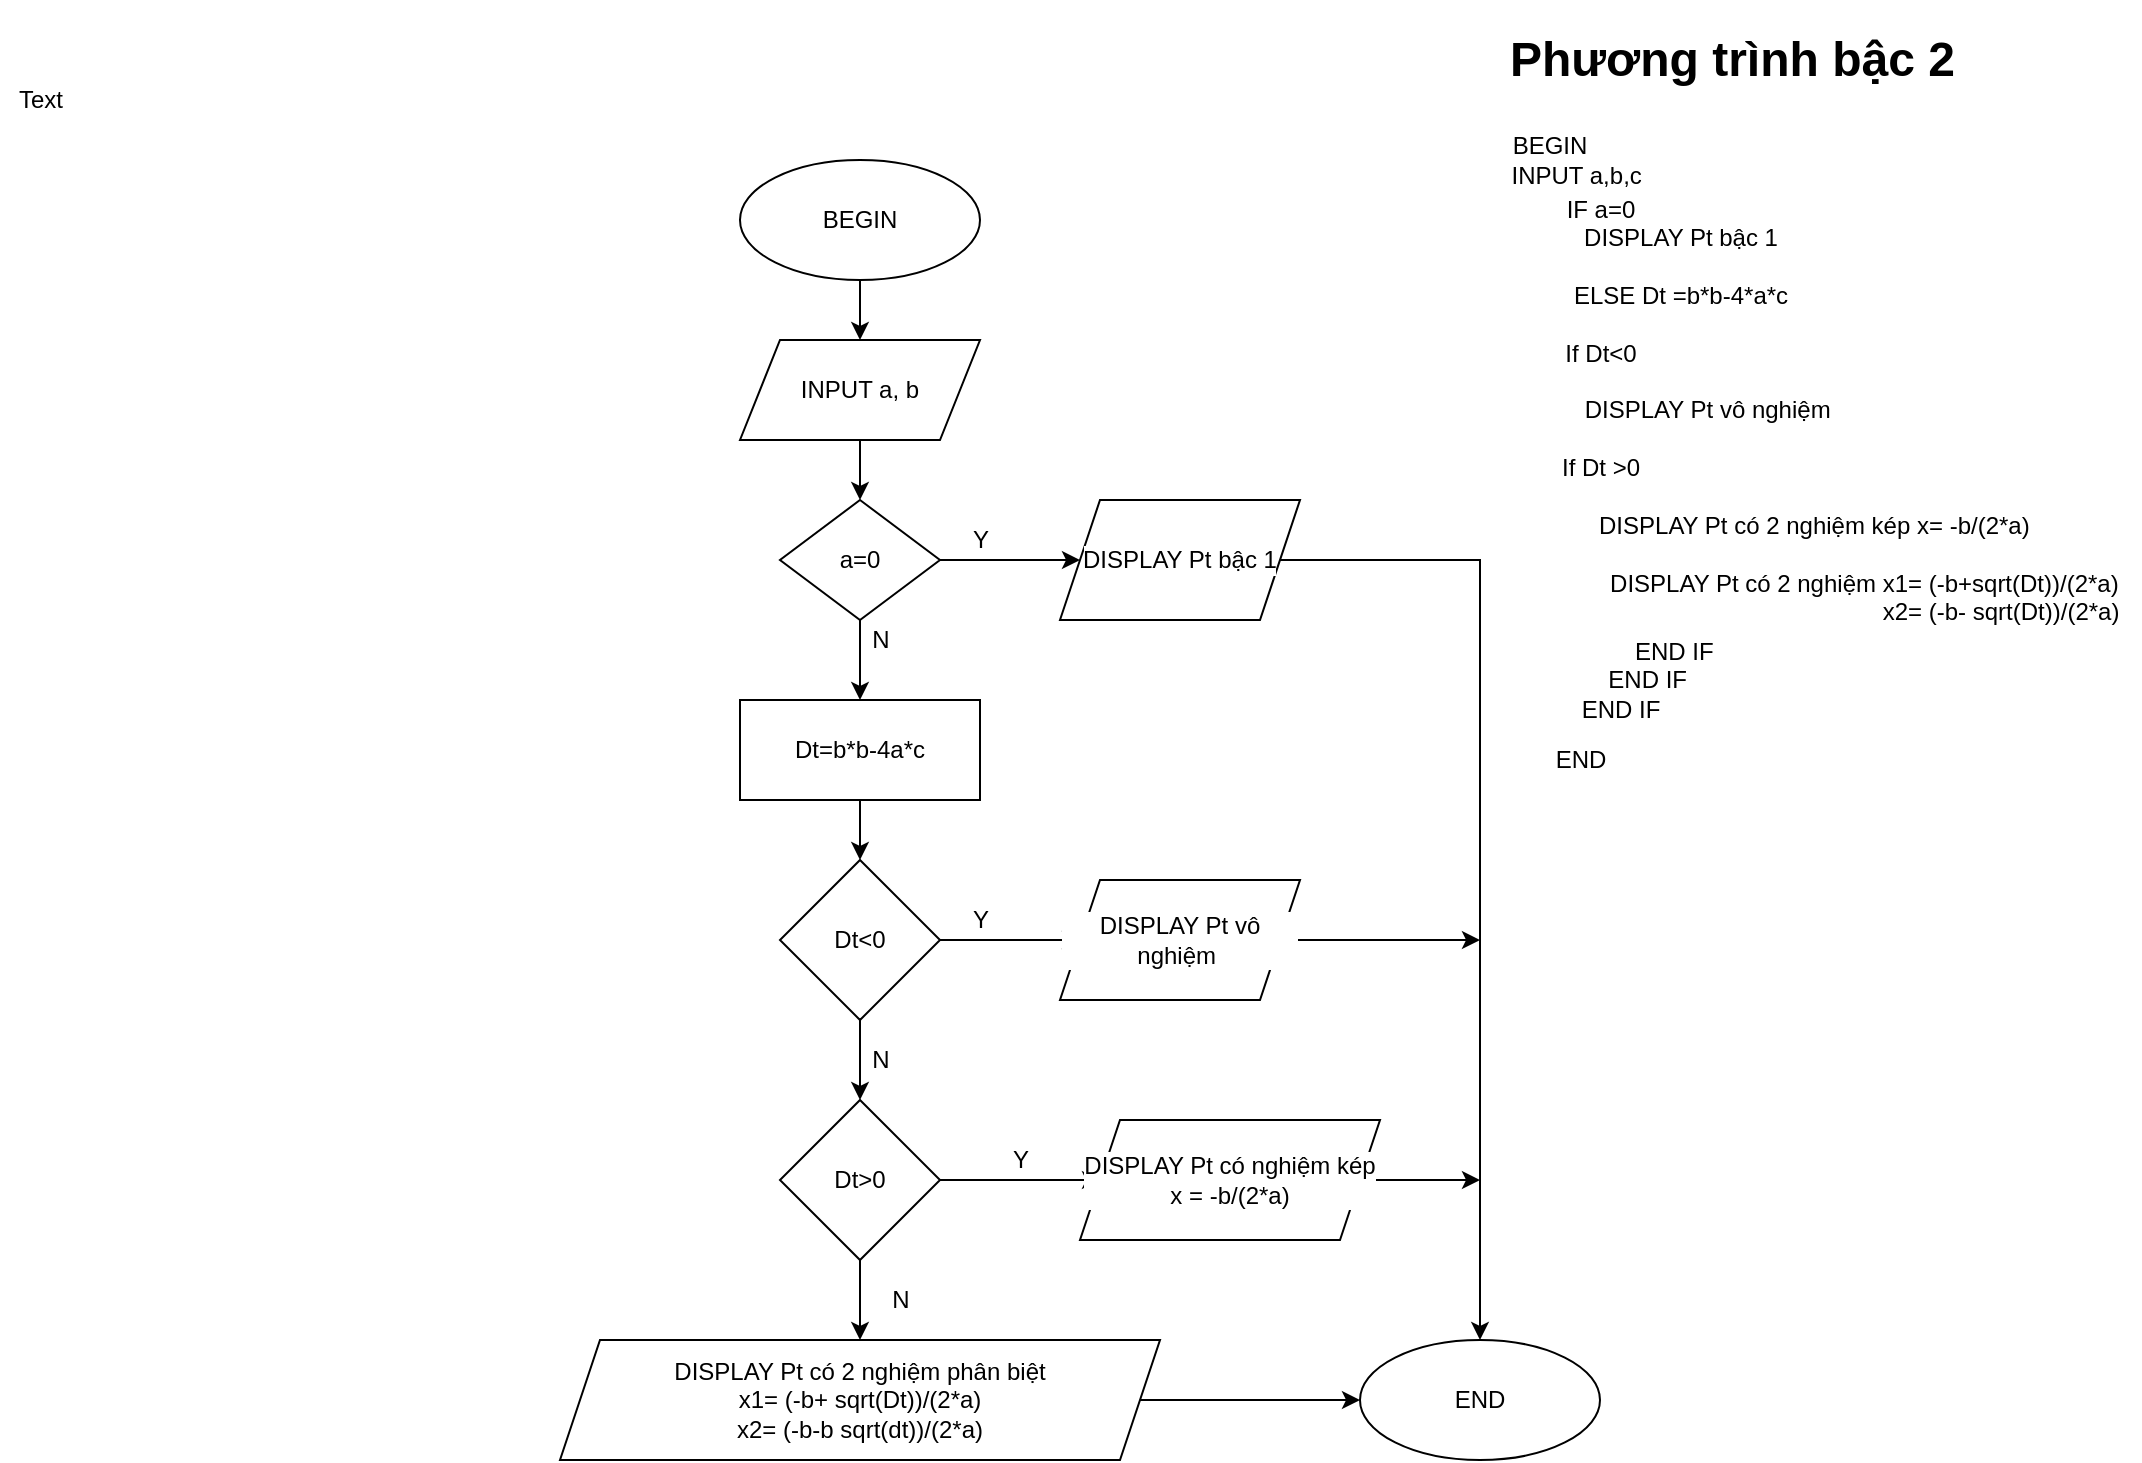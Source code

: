 <mxfile version="15.6.8" type="google" pages="5"><diagram id="C5RBs43oDa-KdzZeNtuy" name="Phương trình bậc 2"><mxGraphModel dx="2249" dy="832" grid="1" gridSize="10" guides="1" tooltips="1" connect="1" arrows="1" fold="1" page="1" pageScale="1" pageWidth="827" pageHeight="1169" math="0" shadow="0"><root><mxCell id="WIyWlLk6GJQsqaUBKTNV-0"/><mxCell id="WIyWlLk6GJQsqaUBKTNV-1" parent="WIyWlLk6GJQsqaUBKTNV-0"/><mxCell id="1CXxuJhNHHToyo0z2tvK-53" value="" style="edgeStyle=orthogonalEdgeStyle;rounded=0;orthogonalLoop=1;jettySize=auto;html=1;labelBackgroundColor=default;fontColor=default;strokeColor=default;" parent="WIyWlLk6GJQsqaUBKTNV-1" source="1CXxuJhNHHToyo0z2tvK-51" target="1CXxuJhNHHToyo0z2tvK-52" edge="1"><mxGeometry relative="1" as="geometry"/></mxCell><mxCell id="1CXxuJhNHHToyo0z2tvK-51" value="BEGIN" style="ellipse;whiteSpace=wrap;html=1;labelBackgroundColor=default;fontColor=default;strokeColor=default;fillColor=default;" parent="WIyWlLk6GJQsqaUBKTNV-1" vertex="1"><mxGeometry x="80" y="90" width="120" height="60" as="geometry"/></mxCell><mxCell id="1CXxuJhNHHToyo0z2tvK-57" value="" style="edgeStyle=orthogonalEdgeStyle;rounded=0;orthogonalLoop=1;jettySize=auto;html=1;labelBackgroundColor=default;fontColor=default;strokeColor=default;" parent="WIyWlLk6GJQsqaUBKTNV-1" source="1CXxuJhNHHToyo0z2tvK-52" target="1CXxuJhNHHToyo0z2tvK-56" edge="1"><mxGeometry relative="1" as="geometry"/></mxCell><mxCell id="1CXxuJhNHHToyo0z2tvK-52" value="INPUT a, b" style="shape=parallelogram;perimeter=parallelogramPerimeter;whiteSpace=wrap;html=1;fixedSize=1;labelBackgroundColor=default;fillColor=default;strokeColor=default;fontColor=default;" parent="WIyWlLk6GJQsqaUBKTNV-1" vertex="1"><mxGeometry x="80" y="180" width="120" height="50" as="geometry"/></mxCell><mxCell id="1CXxuJhNHHToyo0z2tvK-61" value="" style="edgeStyle=orthogonalEdgeStyle;rounded=0;orthogonalLoop=1;jettySize=auto;html=1;labelBackgroundColor=default;fontColor=default;strokeColor=default;" parent="WIyWlLk6GJQsqaUBKTNV-1" source="1CXxuJhNHHToyo0z2tvK-56" target="1CXxuJhNHHToyo0z2tvK-60" edge="1"><mxGeometry relative="1" as="geometry"/></mxCell><mxCell id="1CXxuJhNHHToyo0z2tvK-71" value="" style="edgeStyle=orthogonalEdgeStyle;rounded=0;orthogonalLoop=1;jettySize=auto;html=1;labelBackgroundColor=default;fontColor=default;strokeColor=default;" parent="WIyWlLk6GJQsqaUBKTNV-1" source="1CXxuJhNHHToyo0z2tvK-56" target="1CXxuJhNHHToyo0z2tvK-70" edge="1"><mxGeometry relative="1" as="geometry"/></mxCell><mxCell id="1CXxuJhNHHToyo0z2tvK-56" value="a=0" style="rhombus;whiteSpace=wrap;html=1;labelBackgroundColor=default;fillColor=default;strokeColor=default;fontColor=default;" parent="WIyWlLk6GJQsqaUBKTNV-1" vertex="1"><mxGeometry x="100" y="260" width="80" height="60" as="geometry"/></mxCell><mxCell id="1CXxuJhNHHToyo0z2tvK-63" value="" style="edgeStyle=orthogonalEdgeStyle;rounded=0;orthogonalLoop=1;jettySize=auto;html=1;labelBackgroundColor=default;fontColor=default;strokeColor=default;" parent="WIyWlLk6GJQsqaUBKTNV-1" source="1CXxuJhNHHToyo0z2tvK-60" target="1CXxuJhNHHToyo0z2tvK-62" edge="1"><mxGeometry relative="1" as="geometry"/></mxCell><mxCell id="1CXxuJhNHHToyo0z2tvK-60" value="Dt=b*b-4a*c" style="whiteSpace=wrap;html=1;labelBackgroundColor=default;fillColor=default;strokeColor=default;fontColor=default;" parent="WIyWlLk6GJQsqaUBKTNV-1" vertex="1"><mxGeometry x="80" y="360" width="120" height="50" as="geometry"/></mxCell><mxCell id="1CXxuJhNHHToyo0z2tvK-65" value="" style="edgeStyle=orthogonalEdgeStyle;rounded=0;orthogonalLoop=1;jettySize=auto;html=1;labelBackgroundColor=default;fontColor=default;strokeColor=default;" parent="WIyWlLk6GJQsqaUBKTNV-1" source="1CXxuJhNHHToyo0z2tvK-62" target="1CXxuJhNHHToyo0z2tvK-64" edge="1"><mxGeometry relative="1" as="geometry"/></mxCell><mxCell id="1CXxuJhNHHToyo0z2tvK-75" value="" style="edgeStyle=orthogonalEdgeStyle;rounded=0;orthogonalLoop=1;jettySize=auto;html=1;labelBackgroundColor=default;fontColor=default;strokeColor=default;" parent="WIyWlLk6GJQsqaUBKTNV-1" source="1CXxuJhNHHToyo0z2tvK-62" target="1CXxuJhNHHToyo0z2tvK-74" edge="1"><mxGeometry relative="1" as="geometry"/></mxCell><mxCell id="1CXxuJhNHHToyo0z2tvK-62" value="Dt&amp;lt;0" style="rhombus;whiteSpace=wrap;html=1;labelBackgroundColor=default;fillColor=default;strokeColor=default;fontColor=default;" parent="WIyWlLk6GJQsqaUBKTNV-1" vertex="1"><mxGeometry x="100" y="440" width="80" height="80" as="geometry"/></mxCell><mxCell id="1CXxuJhNHHToyo0z2tvK-77" value="" style="edgeStyle=orthogonalEdgeStyle;rounded=0;orthogonalLoop=1;jettySize=auto;html=1;labelBackgroundColor=default;fontColor=default;strokeColor=default;" parent="WIyWlLk6GJQsqaUBKTNV-1" source="1CXxuJhNHHToyo0z2tvK-64" target="1CXxuJhNHHToyo0z2tvK-76" edge="1"><mxGeometry relative="1" as="geometry"/></mxCell><mxCell id="1CXxuJhNHHToyo0z2tvK-79" value="" style="edgeStyle=orthogonalEdgeStyle;rounded=0;orthogonalLoop=1;jettySize=auto;html=1;labelBackgroundColor=default;fontColor=default;strokeColor=default;" parent="WIyWlLk6GJQsqaUBKTNV-1" source="1CXxuJhNHHToyo0z2tvK-64" target="1CXxuJhNHHToyo0z2tvK-78" edge="1"><mxGeometry relative="1" as="geometry"/></mxCell><mxCell id="1CXxuJhNHHToyo0z2tvK-64" value="Dt&amp;gt;0" style="rhombus;whiteSpace=wrap;html=1;labelBackgroundColor=default;fillColor=default;strokeColor=default;fontColor=default;" parent="WIyWlLk6GJQsqaUBKTNV-1" vertex="1"><mxGeometry x="100" y="560" width="80" height="80" as="geometry"/></mxCell><mxCell id="1CXxuJhNHHToyo0z2tvK-88" style="edgeStyle=orthogonalEdgeStyle;rounded=0;orthogonalLoop=1;jettySize=auto;html=1;entryX=0.5;entryY=0;entryDx=0;entryDy=0;labelBackgroundColor=default;fontColor=default;strokeColor=default;" parent="WIyWlLk6GJQsqaUBKTNV-1" source="1CXxuJhNHHToyo0z2tvK-70" target="1CXxuJhNHHToyo0z2tvK-86" edge="1"><mxGeometry relative="1" as="geometry"/></mxCell><mxCell id="1CXxuJhNHHToyo0z2tvK-70" value="DISPLAY Pt bậc 1" style="shape=parallelogram;perimeter=parallelogramPerimeter;whiteSpace=wrap;html=1;fixedSize=1;labelBackgroundColor=default;fillColor=default;strokeColor=default;fontColor=default;" parent="WIyWlLk6GJQsqaUBKTNV-1" vertex="1"><mxGeometry x="240" y="260" width="120" height="60" as="geometry"/></mxCell><mxCell id="1CXxuJhNHHToyo0z2tvK-89" style="edgeStyle=orthogonalEdgeStyle;rounded=0;orthogonalLoop=1;jettySize=auto;html=1;labelBackgroundColor=default;fontColor=default;strokeColor=default;" parent="WIyWlLk6GJQsqaUBKTNV-1" source="1CXxuJhNHHToyo0z2tvK-74" edge="1"><mxGeometry relative="1" as="geometry"><mxPoint x="450" y="480" as="targetPoint"/></mxGeometry></mxCell><mxCell id="1CXxuJhNHHToyo0z2tvK-74" value="DISPLAY Pt vô nghiệm&amp;nbsp;" style="shape=parallelogram;perimeter=parallelogramPerimeter;whiteSpace=wrap;html=1;fixedSize=1;labelBackgroundColor=default;fillColor=default;strokeColor=default;fontColor=default;" parent="WIyWlLk6GJQsqaUBKTNV-1" vertex="1"><mxGeometry x="240" y="450" width="120" height="60" as="geometry"/></mxCell><mxCell id="1CXxuJhNHHToyo0z2tvK-90" style="edgeStyle=orthogonalEdgeStyle;rounded=0;orthogonalLoop=1;jettySize=auto;html=1;labelBackgroundColor=default;fontColor=default;strokeColor=default;" parent="WIyWlLk6GJQsqaUBKTNV-1" source="1CXxuJhNHHToyo0z2tvK-76" edge="1"><mxGeometry relative="1" as="geometry"><mxPoint x="450" y="600" as="targetPoint"/></mxGeometry></mxCell><mxCell id="1CXxuJhNHHToyo0z2tvK-76" value="DISPLAY Pt có nghiệm kép&lt;br&gt;x = -b/(2*a)" style="shape=parallelogram;perimeter=parallelogramPerimeter;whiteSpace=wrap;html=1;fixedSize=1;labelBackgroundColor=default;fillColor=default;strokeColor=default;fontColor=default;" parent="WIyWlLk6GJQsqaUBKTNV-1" vertex="1"><mxGeometry x="250" y="570" width="150" height="60" as="geometry"/></mxCell><mxCell id="1CXxuJhNHHToyo0z2tvK-87" value="" style="edgeStyle=orthogonalEdgeStyle;rounded=0;orthogonalLoop=1;jettySize=auto;html=1;labelBackgroundColor=default;fontColor=default;strokeColor=default;" parent="WIyWlLk6GJQsqaUBKTNV-1" source="1CXxuJhNHHToyo0z2tvK-78" target="1CXxuJhNHHToyo0z2tvK-86" edge="1"><mxGeometry relative="1" as="geometry"/></mxCell><mxCell id="1CXxuJhNHHToyo0z2tvK-78" value="DISPLAY Pt có 2 nghiệm phân biệt&lt;br&gt;x1= (-b+ sqrt(Dt))/(2*a)&lt;br&gt;x2= (-b-b sqrt(dt))/(2*a)" style="shape=parallelogram;perimeter=parallelogramPerimeter;whiteSpace=wrap;html=1;fixedSize=1;labelBackgroundColor=default;fillColor=default;strokeColor=default;fontColor=default;" parent="WIyWlLk6GJQsqaUBKTNV-1" vertex="1"><mxGeometry x="-10" y="680" width="300" height="60" as="geometry"/></mxCell><mxCell id="1CXxuJhNHHToyo0z2tvK-80" value="Y" style="text;html=1;align=center;verticalAlign=middle;resizable=0;points=[];autosize=1;strokeColor=none;fillColor=none;fontColor=default;" parent="WIyWlLk6GJQsqaUBKTNV-1" vertex="1"><mxGeometry x="190" y="270" width="20" height="20" as="geometry"/></mxCell><mxCell id="1CXxuJhNHHToyo0z2tvK-81" value="N" style="text;html=1;align=center;verticalAlign=middle;resizable=0;points=[];autosize=1;strokeColor=none;fillColor=none;fontColor=default;" parent="WIyWlLk6GJQsqaUBKTNV-1" vertex="1"><mxGeometry x="140" y="320" width="20" height="20" as="geometry"/></mxCell><mxCell id="1CXxuJhNHHToyo0z2tvK-82" value="Y" style="text;html=1;align=center;verticalAlign=middle;resizable=0;points=[];autosize=1;strokeColor=none;fillColor=none;fontColor=default;" parent="WIyWlLk6GJQsqaUBKTNV-1" vertex="1"><mxGeometry x="190" y="460" width="20" height="20" as="geometry"/></mxCell><mxCell id="1CXxuJhNHHToyo0z2tvK-83" value="Y" style="text;html=1;align=center;verticalAlign=middle;resizable=0;points=[];autosize=1;strokeColor=none;fillColor=none;fontColor=default;" parent="WIyWlLk6GJQsqaUBKTNV-1" vertex="1"><mxGeometry x="210" y="580" width="20" height="20" as="geometry"/></mxCell><mxCell id="1CXxuJhNHHToyo0z2tvK-84" value="N" style="text;html=1;align=center;verticalAlign=middle;resizable=0;points=[];autosize=1;strokeColor=none;fillColor=none;fontColor=default;" parent="WIyWlLk6GJQsqaUBKTNV-1" vertex="1"><mxGeometry x="140" y="530" width="20" height="20" as="geometry"/></mxCell><mxCell id="1CXxuJhNHHToyo0z2tvK-85" value="N" style="text;html=1;align=center;verticalAlign=middle;resizable=0;points=[];autosize=1;strokeColor=none;fillColor=none;fontColor=default;" parent="WIyWlLk6GJQsqaUBKTNV-1" vertex="1"><mxGeometry x="150" y="650" width="20" height="20" as="geometry"/></mxCell><mxCell id="1CXxuJhNHHToyo0z2tvK-86" value="END" style="ellipse;whiteSpace=wrap;html=1;labelBackgroundColor=default;fillColor=default;strokeColor=default;fontColor=default;" parent="WIyWlLk6GJQsqaUBKTNV-1" vertex="1"><mxGeometry x="390" y="680" width="120" height="60" as="geometry"/></mxCell><mxCell id="1CXxuJhNHHToyo0z2tvK-91" value="&lt;h1&gt;Phương trình bậc 2&lt;/h1&gt;" style="text;html=1;strokeColor=none;fillColor=none;spacing=5;spacingTop=-20;whiteSpace=wrap;overflow=hidden;rounded=0;labelBackgroundColor=default;fontColor=default;" parent="WIyWlLk6GJQsqaUBKTNV-1" vertex="1"><mxGeometry x="460" y="20" width="300" height="40" as="geometry"/></mxCell><mxCell id="1CXxuJhNHHToyo0z2tvK-92" value="BEGIN&lt;br&gt;&lt;span style=&quot;white-space: pre&quot;&gt;&#9;&lt;/span&gt;INPUT a,b,c" style="text;html=1;strokeColor=none;fillColor=none;align=center;verticalAlign=middle;whiteSpace=wrap;rounded=0;labelBackgroundColor=default;fontColor=default;" parent="WIyWlLk6GJQsqaUBKTNV-1" vertex="1"><mxGeometry x="430" y="75" width="110" height="30" as="geometry"/></mxCell><mxCell id="1CXxuJhNHHToyo0z2tvK-93" value="IF a=0&lt;br&gt;&lt;span style=&quot;white-space: pre&quot;&gt;&#9;&lt;span style=&quot;white-space: pre&quot;&gt;&#9;&lt;/span&gt;&lt;span style=&quot;white-space: pre&quot;&gt;&#9;&lt;/span&gt;&lt;/span&gt;DISPLAY Pt bậc 1&lt;br&gt;&lt;br&gt;&lt;span style=&quot;white-space: pre&quot;&gt;&#9;&lt;/span&gt;&lt;span style=&quot;white-space: pre&quot;&gt;&#9;&lt;/span&gt;&lt;span style=&quot;white-space: pre&quot;&gt;&#9;&lt;/span&gt;ELSE Dt =b*b-4*a*c&lt;br&gt;&lt;br&gt;If Dt&amp;lt;0&lt;br&gt;&lt;br&gt;&lt;span style=&quot;white-space: pre&quot;&gt;&#9;&lt;/span&gt;&lt;span style=&quot;white-space: pre&quot;&gt;&#9;&lt;/span&gt;&lt;span style=&quot;white-space: pre&quot;&gt;&#9;&lt;/span&gt;&lt;span style=&quot;white-space: pre&quot;&gt;&#9;&lt;/span&gt;DISPLAY Pt vô nghiệm&lt;br&gt;&lt;br&gt;If Dt &amp;gt;0&lt;br&gt;&lt;br&gt;&lt;span style=&quot;white-space: pre&quot;&gt;&#9;&lt;/span&gt;&lt;span style=&quot;white-space: pre&quot;&gt;&#9;&lt;/span&gt;&lt;span style=&quot;white-space: pre&quot;&gt;&#9;&lt;/span&gt;&lt;span style=&quot;white-space: pre&quot;&gt;&#9;&lt;/span&gt;&lt;span style=&quot;white-space: pre&quot;&gt;&#9;&lt;/span&gt;&lt;span style=&quot;white-space: pre&quot;&gt;&#9;&lt;/span&gt;&lt;span style=&quot;white-space: pre&quot;&gt;&#9;&lt;span style=&quot;white-space: pre&quot;&gt;&#9;&lt;/span&gt;&lt;/span&gt;DISPLAY Pt có 2 nghiệm kép x= -b/(2*a)&lt;br&gt;&lt;br&gt;&lt;span style=&quot;white-space: pre&quot;&gt;&#9;&lt;/span&gt;&lt;span style=&quot;white-space: pre&quot;&gt;&#9;&lt;/span&gt;&lt;span style=&quot;white-space: pre&quot;&gt;&#9;&lt;/span&gt;&lt;span style=&quot;white-space: pre&quot;&gt;&#9;&lt;/span&gt;&lt;span style=&quot;white-space: pre&quot;&gt;&#9;&lt;/span&gt;&lt;span style=&quot;white-space: pre&quot;&gt;&#9;&lt;/span&gt;&lt;span style=&quot;white-space: pre&quot;&gt;&#9;&lt;/span&gt;&lt;span style=&quot;white-space: pre&quot;&gt;&#9;&lt;/span&gt;&lt;span style=&quot;white-space: pre&quot;&gt;&#9;&lt;/span&gt;&lt;span style=&quot;white-space: pre&quot;&gt;&#9;&lt;/span&gt;DISPLAY Pt có 2 nghiệm x1= (-b+sqrt(Dt))/(2*a)&amp;nbsp;&lt;br&gt;&lt;span style=&quot;white-space: pre&quot;&gt;&#9;&lt;/span&gt;&lt;span style=&quot;white-space: pre&quot;&gt;&#9;&lt;/span&gt;&lt;span style=&quot;white-space: pre&quot;&gt;&#9;&lt;/span&gt;&lt;span style=&quot;white-space: pre&quot;&gt;&#9;&lt;/span&gt;&lt;span style=&quot;white-space: pre&quot;&gt;&#9;&lt;/span&gt;&lt;span style=&quot;white-space: pre&quot;&gt;&#9;&lt;/span&gt;&lt;span style=&quot;white-space: pre&quot;&gt;&#9;&lt;/span&gt;&lt;span style=&quot;white-space: pre&quot;&gt;&#9;&lt;/span&gt;&lt;span style=&quot;white-space: pre&quot;&gt;&#9;&lt;/span&gt;&lt;span style=&quot;white-space: pre&quot;&gt;&#9;&lt;/span&gt;&lt;span style=&quot;white-space: pre&quot;&gt;&#9;&lt;/span&gt;&lt;span style=&quot;white-space: pre&quot;&gt;&#9;&lt;/span&gt;&lt;span style=&quot;white-space: pre&quot;&gt;&#9;&lt;span style=&quot;white-space: pre&quot;&gt;&#9;&lt;/span&gt;&lt;span style=&quot;white-space: pre&quot;&gt;&#9;&lt;/span&gt;&lt;/span&gt;x2= (-b- sqrt(Dt))/(2*a)" style="text;html=1;align=center;verticalAlign=middle;resizable=0;points=[];autosize=1;strokeColor=none;fillColor=none;fontColor=default;" parent="WIyWlLk6GJQsqaUBKTNV-1" vertex="1"><mxGeometry x="240" y="105" width="540" height="220" as="geometry"/></mxCell><mxCell id="1CXxuJhNHHToyo0z2tvK-94" value="&lt;span style=&quot;white-space: pre&quot;&gt;&#9;&lt;span style=&quot;white-space: pre&quot;&gt;&#9;&lt;/span&gt;&lt;/span&gt;END IF&lt;br&gt;&lt;span style=&quot;white-space: pre&quot;&gt;&#9;&lt;/span&gt;END IF&lt;br&gt;END IF" style="text;html=1;align=center;verticalAlign=middle;resizable=0;points=[];autosize=1;strokeColor=none;fillColor=none;fontColor=default;" parent="WIyWlLk6GJQsqaUBKTNV-1" vertex="1"><mxGeometry x="465" y="325" width="110" height="50" as="geometry"/></mxCell><mxCell id="1CXxuJhNHHToyo0z2tvK-95" value="END" style="text;html=1;align=center;verticalAlign=middle;resizable=0;points=[];autosize=1;strokeColor=none;fillColor=none;fontColor=default;" parent="WIyWlLk6GJQsqaUBKTNV-1" vertex="1"><mxGeometry x="480" y="380" width="40" height="20" as="geometry"/></mxCell><mxCell id="OQ0ZPkMBEx8Ir5rf_k0X-0" value="Text" style="text;html=1;align=center;verticalAlign=middle;resizable=0;points=[];autosize=1;strokeColor=none;fillColor=none;" vertex="1" parent="WIyWlLk6GJQsqaUBKTNV-1"><mxGeometry x="-290" y="50" width="40" height="20" as="geometry"/></mxCell></root></mxGraphModel></diagram><diagram id="tHgce0mqnLmsn78T4Mx9" name="3 cạnh của 1 tam giác"><mxGraphModel dx="1421" dy="832" grid="1" gridSize="10" guides="1" tooltips="1" connect="1" arrows="1" fold="1" page="1" pageScale="1" pageWidth="850" pageHeight="1100" math="0" shadow="0"><root><mxCell id="7fjU_Kx-dh2ntmk2pBRf-0"/><mxCell id="7fjU_Kx-dh2ntmk2pBRf-1" parent="7fjU_Kx-dh2ntmk2pBRf-0"/><mxCell id="xuwSsOPG8cjYENU4Ot6h-2" value="" style="edgeStyle=orthogonalEdgeStyle;rounded=0;orthogonalLoop=1;jettySize=auto;html=1;fontColor=default;" parent="7fjU_Kx-dh2ntmk2pBRf-1" source="xuwSsOPG8cjYENU4Ot6h-0" target="xuwSsOPG8cjYENU4Ot6h-1" edge="1"><mxGeometry relative="1" as="geometry"/></mxCell><mxCell id="xuwSsOPG8cjYENU4Ot6h-0" value="BEGIN" style="ellipse;whiteSpace=wrap;html=1;fillColor=default;strokeColor=default;fontColor=default;" parent="7fjU_Kx-dh2ntmk2pBRf-1" vertex="1"><mxGeometry x="170" y="20" width="120" height="60" as="geometry"/></mxCell><mxCell id="xuwSsOPG8cjYENU4Ot6h-4" value="" style="edgeStyle=orthogonalEdgeStyle;rounded=0;orthogonalLoop=1;jettySize=auto;html=1;fontColor=default;" parent="7fjU_Kx-dh2ntmk2pBRf-1" source="xuwSsOPG8cjYENU4Ot6h-1" target="xuwSsOPG8cjYENU4Ot6h-3" edge="1"><mxGeometry relative="1" as="geometry"/></mxCell><mxCell id="xuwSsOPG8cjYENU4Ot6h-1" value="INPUT A, B, C" style="shape=parallelogram;perimeter=parallelogramPerimeter;whiteSpace=wrap;html=1;fixedSize=1;fillColor=default;strokeColor=default;fontColor=default;" parent="7fjU_Kx-dh2ntmk2pBRf-1" vertex="1"><mxGeometry x="170" y="120" width="120" height="60" as="geometry"/></mxCell><mxCell id="q6iK11x8TRz5Hbw7rs58-2" value="" style="edgeStyle=orthogonalEdgeStyle;rounded=0;orthogonalLoop=1;jettySize=auto;html=1;fontColor=default;strokeColor=default;labelBackgroundColor=default;" edge="1" parent="7fjU_Kx-dh2ntmk2pBRf-1" source="xuwSsOPG8cjYENU4Ot6h-3"><mxGeometry relative="1" as="geometry"><mxPoint x="420" y="320" as="targetPoint"/></mxGeometry></mxCell><mxCell id="q6iK11x8TRz5Hbw7rs58-4" value="" style="edgeStyle=orthogonalEdgeStyle;rounded=0;orthogonalLoop=1;jettySize=auto;html=1;fontColor=default;" edge="1" parent="7fjU_Kx-dh2ntmk2pBRf-1" source="xuwSsOPG8cjYENU4Ot6h-3" target="q6iK11x8TRz5Hbw7rs58-3"><mxGeometry relative="1" as="geometry"/></mxCell><mxCell id="xuwSsOPG8cjYENU4Ot6h-3" value="A&amp;gt;B+C &amp;amp;&amp;amp;B&amp;gt;A+C &amp;amp;&amp;amp;C&amp;gt;A+B&lt;br&gt;&amp;amp;&amp;amp;A&amp;gt;0 &amp;amp;&amp;amp;B&amp;gt;0 &amp;amp;&amp;amp;C&amp;gt;0" style="rhombus;whiteSpace=wrap;html=1;fillColor=default;strokeColor=default;fontColor=default;" parent="7fjU_Kx-dh2ntmk2pBRf-1" vertex="1"><mxGeometry x="120" y="220" width="220" height="80" as="geometry"/></mxCell><mxCell id="q6iK11x8TRz5Hbw7rs58-10" value="" style="edgeStyle=orthogonalEdgeStyle;rounded=0;orthogonalLoop=1;jettySize=auto;html=1;fontColor=default;" edge="1" parent="7fjU_Kx-dh2ntmk2pBRf-1" source="q6iK11x8TRz5Hbw7rs58-3" target="q6iK11x8TRz5Hbw7rs58-9"><mxGeometry relative="1" as="geometry"/></mxCell><mxCell id="q6iK11x8TRz5Hbw7rs58-3" value="DISPLAY A,B,C là 3 cạnh của 1 tam giác" style="shape=parallelogram;perimeter=parallelogramPerimeter;whiteSpace=wrap;html=1;fixedSize=1;fillColor=default;strokeColor=default;fontColor=default;" vertex="1" parent="7fjU_Kx-dh2ntmk2pBRf-1"><mxGeometry x="140" y="330" width="180" height="60" as="geometry"/></mxCell><mxCell id="q6iK11x8TRz5Hbw7rs58-7" value="DISPLAY A,B,C ko là 3 cạnh của 1 tam giác" style="shape=parallelogram;perimeter=parallelogramPerimeter;whiteSpace=wrap;html=1;fixedSize=1;fillColor=default;strokeColor=default;fontColor=default;" vertex="1" parent="7fjU_Kx-dh2ntmk2pBRf-1"><mxGeometry x="335" y="320" width="180" height="60" as="geometry"/></mxCell><mxCell id="q6iK11x8TRz5Hbw7rs58-9" value="END" style="ellipse;whiteSpace=wrap;html=1;fillColor=default;strokeColor=default;fontColor=default;" vertex="1" parent="7fjU_Kx-dh2ntmk2pBRf-1"><mxGeometry x="170" y="420" width="120" height="60" as="geometry"/></mxCell><mxCell id="q6iK11x8TRz5Hbw7rs58-12" value="" style="endArrow=classic;html=1;rounded=0;fontColor=default;entryX=0.992;entryY=0.35;entryDx=0;entryDy=0;entryPerimeter=0;strokeColor=default;labelBackgroundColor=default;exitX=0.456;exitY=1;exitDx=0;exitDy=0;exitPerimeter=0;" edge="1" parent="7fjU_Kx-dh2ntmk2pBRf-1" source="q6iK11x8TRz5Hbw7rs58-7" target="q6iK11x8TRz5Hbw7rs58-9"><mxGeometry width="50" height="50" relative="1" as="geometry"><mxPoint x="350" y="570" as="sourcePoint"/><mxPoint x="400" y="520" as="targetPoint"/><Array as="points"><mxPoint x="420" y="441"/></Array></mxGeometry></mxCell><mxCell id="q6iK11x8TRz5Hbw7rs58-13" value="N" style="text;html=1;strokeColor=none;fillColor=none;align=center;verticalAlign=middle;whiteSpace=wrap;rounded=0;fontColor=default;" vertex="1" parent="7fjU_Kx-dh2ntmk2pBRf-1"><mxGeometry x="360" y="230" width="60" height="30" as="geometry"/></mxCell><mxCell id="q6iK11x8TRz5Hbw7rs58-14" value="Y" style="text;html=1;strokeColor=none;fillColor=none;align=center;verticalAlign=middle;whiteSpace=wrap;rounded=0;fontColor=default;" vertex="1" parent="7fjU_Kx-dh2ntmk2pBRf-1"><mxGeometry x="170" y="310" width="60" height="30" as="geometry"/></mxCell><mxCell id="jGOL3t0Fy1NTnwES31zD-0" value="&lt;h1&gt;3 cạnh của 1 tam giác&lt;/h1&gt;&lt;div&gt;BEGIN&lt;/div&gt;&lt;div&gt;&lt;span style=&quot;white-space: pre&quot;&gt;&#9;&lt;/span&gt;INPUT A,B,C&lt;br&gt;&lt;/div&gt;&lt;div&gt;&lt;span style=&quot;white-space: pre&quot;&gt;&#9;&lt;/span&gt;IF A&amp;gt;B+C &amp;amp; B&amp;gt;A+C &amp;amp; C&amp;gt;A +B&lt;br&gt;&lt;/div&gt;&lt;div&gt;&lt;span style=&quot;white-space: pre&quot;&gt;&#9;&lt;/span&gt;&lt;span style=&quot;white-space: pre&quot;&gt;&#9;&lt;/span&gt;DISPLAY A,B,C là cạnh của tam giác&amp;nbsp;&lt;br&gt;&lt;/div&gt;&lt;div&gt;&lt;span style=&quot;white-space: pre&quot;&gt;&#9;E&lt;/span&gt;LSE&amp;nbsp;&lt;br&gt;&lt;/div&gt;&lt;div&gt;&lt;span style=&quot;white-space: pre&quot;&gt;&#9;&lt;span style=&quot;white-space: pre&quot;&gt;&#9;&lt;/span&gt;DIS&lt;/span&gt;PLAY A,B,C ko là cạnh của tam giác&lt;span style=&quot;white-space: pre&quot;&gt;&#9;&lt;/span&gt;&lt;br&gt;&lt;/div&gt;&lt;div&gt;&lt;span style=&quot;white-space: pre&quot;&gt;&#9;&lt;/span&gt;END IF&lt;br&gt;&lt;/div&gt;&lt;div&gt;END&lt;/div&gt;&lt;div&gt;&lt;span style=&quot;white-space: pre&quot;&gt;&#9;&lt;/span&gt;&lt;br&gt;&lt;/div&gt;" style="text;html=1;strokeColor=none;fillColor=none;spacing=5;spacingTop=-20;whiteSpace=wrap;overflow=hidden;rounded=0;fontColor=default;" vertex="1" parent="7fjU_Kx-dh2ntmk2pBRf-1"><mxGeometry x="480" y="10" width="290" height="210" as="geometry"/></mxCell></root></mxGraphModel></diagram><diagram id="1QDj6KctPl1vaLOhDYyz" name="Page-3"><mxGraphModel dx="1421" dy="832" grid="1" gridSize="10" guides="1" tooltips="1" connect="1" arrows="1" fold="1" page="1" pageScale="1" pageWidth="850" pageHeight="1100" math="0" shadow="0"><root><mxCell id="gLj_akGqHOw8ygIiYp_g-0"/><mxCell id="gLj_akGqHOw8ygIiYp_g-1" parent="gLj_akGqHOw8ygIiYp_g-0"/><mxCell id="XTLng-SoLqe-EQeUJ4ls-2" value="" style="edgeStyle=orthogonalEdgeStyle;rounded=0;orthogonalLoop=1;jettySize=auto;html=1;labelBackgroundColor=default;fontColor=default;strokeColor=default;" edge="1" parent="gLj_akGqHOw8ygIiYp_g-1" source="XTLng-SoLqe-EQeUJ4ls-0" target="XTLng-SoLqe-EQeUJ4ls-1"><mxGeometry relative="1" as="geometry"/></mxCell><mxCell id="XTLng-SoLqe-EQeUJ4ls-0" value="BEGIN" style="ellipse;whiteSpace=wrap;html=1;labelBackgroundColor=default;fontColor=default;strokeColor=default;fillColor=default;" vertex="1" parent="gLj_akGqHOw8ygIiYp_g-1"><mxGeometry x="120" y="70" width="120" height="50" as="geometry"/></mxCell><mxCell id="XTLng-SoLqe-EQeUJ4ls-4" value="" style="edgeStyle=orthogonalEdgeStyle;rounded=0;orthogonalLoop=1;jettySize=auto;html=1;labelBackgroundColor=default;fontColor=default;strokeColor=default;" edge="1" parent="gLj_akGqHOw8ygIiYp_g-1" source="XTLng-SoLqe-EQeUJ4ls-1" target="XTLng-SoLqe-EQeUJ4ls-3"><mxGeometry relative="1" as="geometry"/></mxCell><mxCell id="XTLng-SoLqe-EQeUJ4ls-1" value="INPUT a" style="shape=parallelogram;perimeter=parallelogramPerimeter;whiteSpace=wrap;html=1;fixedSize=1;labelBackgroundColor=default;fillColor=default;strokeColor=default;fontColor=default;" vertex="1" parent="gLj_akGqHOw8ygIiYp_g-1"><mxGeometry x="120" y="170" width="120" height="40" as="geometry"/></mxCell><mxCell id="XTLng-SoLqe-EQeUJ4ls-6" value="" style="edgeStyle=orthogonalEdgeStyle;rounded=0;orthogonalLoop=1;jettySize=auto;html=1;labelBackgroundColor=default;fontColor=default;strokeColor=default;" edge="1" parent="gLj_akGqHOw8ygIiYp_g-1" source="XTLng-SoLqe-EQeUJ4ls-3" target="XTLng-SoLqe-EQeUJ4ls-5"><mxGeometry relative="1" as="geometry"/></mxCell><mxCell id="XTLng-SoLqe-EQeUJ4ls-3" value="i=1, count=0" style="shape=parallelogram;perimeter=parallelogramPerimeter;whiteSpace=wrap;html=1;fixedSize=1;labelBackgroundColor=default;fillColor=default;strokeColor=default;fontColor=default;" vertex="1" parent="gLj_akGqHOw8ygIiYp_g-1"><mxGeometry x="120" y="250" width="120" height="40" as="geometry"/></mxCell><mxCell id="XTLng-SoLqe-EQeUJ4ls-8" value="" style="edgeStyle=orthogonalEdgeStyle;rounded=0;orthogonalLoop=1;jettySize=auto;html=1;labelBackgroundColor=default;fontColor=default;strokeColor=default;" edge="1" parent="gLj_akGqHOw8ygIiYp_g-1" source="XTLng-SoLqe-EQeUJ4ls-5" target="XTLng-SoLqe-EQeUJ4ls-7"><mxGeometry relative="1" as="geometry"/></mxCell><mxCell id="XTLng-SoLqe-EQeUJ4ls-14" value="" style="edgeStyle=orthogonalEdgeStyle;rounded=0;orthogonalLoop=1;jettySize=auto;html=1;labelBackgroundColor=default;fontColor=default;strokeColor=default;" edge="1" parent="gLj_akGqHOw8ygIiYp_g-1" source="XTLng-SoLqe-EQeUJ4ls-5" target="XTLng-SoLqe-EQeUJ4ls-13"><mxGeometry relative="1" as="geometry"/></mxCell><mxCell id="XTLng-SoLqe-EQeUJ4ls-5" value="i&amp;gt;a &amp;amp;&amp;amp; a&amp;gt;0" style="rhombus;whiteSpace=wrap;html=1;labelBackgroundColor=default;fillColor=default;strokeColor=default;fontColor=default;" vertex="1" parent="gLj_akGqHOw8ygIiYp_g-1"><mxGeometry x="140" y="340" width="80" height="80" as="geometry"/></mxCell><mxCell id="XTLng-SoLqe-EQeUJ4ls-10" value="" style="edgeStyle=orthogonalEdgeStyle;rounded=0;orthogonalLoop=1;jettySize=auto;html=1;labelBackgroundColor=default;fontColor=default;strokeColor=default;" edge="1" parent="gLj_akGqHOw8ygIiYp_g-1" source="XTLng-SoLqe-EQeUJ4ls-7" target="XTLng-SoLqe-EQeUJ4ls-9"><mxGeometry relative="1" as="geometry"/></mxCell><mxCell id="XTLng-SoLqe-EQeUJ4ls-7" value="a%i==0" style="rhombus;whiteSpace=wrap;html=1;labelBackgroundColor=default;fillColor=default;strokeColor=default;fontColor=default;" vertex="1" parent="gLj_akGqHOw8ygIiYp_g-1"><mxGeometry x="140" y="450" width="80" height="80" as="geometry"/></mxCell><mxCell id="XTLng-SoLqe-EQeUJ4ls-12" value="" style="edgeStyle=orthogonalEdgeStyle;rounded=0;orthogonalLoop=1;jettySize=auto;html=1;labelBackgroundColor=default;fontColor=default;strokeColor=default;" edge="1" parent="gLj_akGqHOw8ygIiYp_g-1" source="XTLng-SoLqe-EQeUJ4ls-9" target="XTLng-SoLqe-EQeUJ4ls-11"><mxGeometry relative="1" as="geometry"/></mxCell><mxCell id="XTLng-SoLqe-EQeUJ4ls-9" value="count= count +1" style="whiteSpace=wrap;html=1;labelBackgroundColor=default;fillColor=default;strokeColor=default;fontColor=default;" vertex="1" parent="gLj_akGqHOw8ygIiYp_g-1"><mxGeometry x="120" y="560" width="120" height="40" as="geometry"/></mxCell><mxCell id="XTLng-SoLqe-EQeUJ4ls-11" value="i= i+ 1" style="whiteSpace=wrap;html=1;labelBackgroundColor=default;fillColor=default;strokeColor=default;fontColor=default;" vertex="1" parent="gLj_akGqHOw8ygIiYp_g-1"><mxGeometry x="120" y="640" width="120" height="40" as="geometry"/></mxCell><mxCell id="XTLng-SoLqe-EQeUJ4ls-16" value="" style="edgeStyle=orthogonalEdgeStyle;rounded=0;orthogonalLoop=1;jettySize=auto;html=1;labelBackgroundColor=default;fontColor=default;strokeColor=default;" edge="1" parent="gLj_akGqHOw8ygIiYp_g-1" source="XTLng-SoLqe-EQeUJ4ls-13" target="XTLng-SoLqe-EQeUJ4ls-15"><mxGeometry relative="1" as="geometry"/></mxCell><mxCell id="XTLng-SoLqe-EQeUJ4ls-18" value="" style="edgeStyle=orthogonalEdgeStyle;rounded=0;orthogonalLoop=1;jettySize=auto;html=1;labelBackgroundColor=default;fontColor=default;strokeColor=default;" edge="1" parent="gLj_akGqHOw8ygIiYp_g-1" source="XTLng-SoLqe-EQeUJ4ls-13" target="XTLng-SoLqe-EQeUJ4ls-17"><mxGeometry relative="1" as="geometry"/></mxCell><mxCell id="XTLng-SoLqe-EQeUJ4ls-13" value="count==2" style="rhombus;whiteSpace=wrap;html=1;labelBackgroundColor=default;fillColor=default;strokeColor=default;fontColor=default;" vertex="1" parent="gLj_akGqHOw8ygIiYp_g-1"><mxGeometry x="300" y="340" width="80" height="80" as="geometry"/></mxCell><mxCell id="XTLng-SoLqe-EQeUJ4ls-24" style="edgeStyle=orthogonalEdgeStyle;rounded=0;orthogonalLoop=1;jettySize=auto;html=1;entryX=0.5;entryY=0;entryDx=0;entryDy=0;labelBackgroundColor=default;fontColor=default;strokeColor=default;" edge="1" parent="gLj_akGqHOw8ygIiYp_g-1" source="XTLng-SoLqe-EQeUJ4ls-15" target="XTLng-SoLqe-EQeUJ4ls-22"><mxGeometry relative="1" as="geometry"><Array as="points"><mxPoint x="485" y="590"/><mxPoint x="340" y="590"/></Array></mxGeometry></mxCell><mxCell id="XTLng-SoLqe-EQeUJ4ls-15" value="Dissplay a ko là só nguyên tố" style="shape=parallelogram;perimeter=parallelogramPerimeter;whiteSpace=wrap;html=1;fixedSize=1;labelBackgroundColor=default;fillColor=default;strokeColor=default;fontColor=default;" vertex="1" parent="gLj_akGqHOw8ygIiYp_g-1"><mxGeometry x="425" y="480" width="120" height="60" as="geometry"/></mxCell><mxCell id="XTLng-SoLqe-EQeUJ4ls-23" value="" style="edgeStyle=orthogonalEdgeStyle;rounded=0;orthogonalLoop=1;jettySize=auto;html=1;labelBackgroundColor=default;fontColor=default;strokeColor=default;" edge="1" parent="gLj_akGqHOw8ygIiYp_g-1" source="XTLng-SoLqe-EQeUJ4ls-17" target="XTLng-SoLqe-EQeUJ4ls-22"><mxGeometry relative="1" as="geometry"/></mxCell><mxCell id="XTLng-SoLqe-EQeUJ4ls-17" value="Display a là số nguyên tố" style="shape=parallelogram;perimeter=parallelogramPerimeter;whiteSpace=wrap;html=1;fixedSize=1;labelBackgroundColor=default;fillColor=default;strokeColor=default;fontColor=default;" vertex="1" parent="gLj_akGqHOw8ygIiYp_g-1"><mxGeometry x="280" y="480" width="120" height="60" as="geometry"/></mxCell><mxCell id="XTLng-SoLqe-EQeUJ4ls-19" value="" style="endArrow=classic;html=1;rounded=0;labelBackgroundColor=default;fontColor=default;strokeColor=default;entryX=1;entryY=0.5;entryDx=0;entryDy=0;exitX=1;exitY=0.5;exitDx=0;exitDy=0;" edge="1" parent="gLj_akGqHOw8ygIiYp_g-1" source="XTLng-SoLqe-EQeUJ4ls-7" target="XTLng-SoLqe-EQeUJ4ls-11"><mxGeometry width="50" height="50" relative="1" as="geometry"><mxPoint x="270" y="490" as="sourcePoint"/><mxPoint x="360" y="600" as="targetPoint"/><Array as="points"><mxPoint x="270" y="490"/><mxPoint x="270" y="660"/></Array></mxGeometry></mxCell><mxCell id="XTLng-SoLqe-EQeUJ4ls-21" value="" style="endArrow=classic;html=1;rounded=0;labelBackgroundColor=default;fontColor=default;strokeColor=default;exitX=0;exitY=0.25;exitDx=0;exitDy=0;" edge="1" parent="gLj_akGqHOw8ygIiYp_g-1" source="XTLng-SoLqe-EQeUJ4ls-11"><mxGeometry width="50" height="50" relative="1" as="geometry"><mxPoint x="40" y="500" as="sourcePoint"/><mxPoint x="180" y="320" as="targetPoint"/><Array as="points"><mxPoint x="80" y="650"/><mxPoint x="80" y="320"/></Array></mxGeometry></mxCell><mxCell id="XTLng-SoLqe-EQeUJ4ls-22" value="END" style="ellipse;whiteSpace=wrap;html=1;labelBackgroundColor=rgba(255, 255, 255, 1);" vertex="1" parent="gLj_akGqHOw8ygIiYp_g-1"><mxGeometry x="280" y="620" width="120" height="60" as="geometry"/></mxCell><mxCell id="XTLng-SoLqe-EQeUJ4ls-25" value="&lt;h1&gt;Xác định số nguyên tố&lt;/h1&gt;&lt;p&gt;.&lt;/p&gt;" style="text;html=1;strokeColor=none;fillColor=none;spacing=5;spacingTop=-20;whiteSpace=wrap;overflow=hidden;rounded=0;labelBackgroundColor=default;fontColor=default;" vertex="1" parent="gLj_akGqHOw8ygIiYp_g-1"><mxGeometry x="450" y="20" width="270" height="50" as="geometry"/></mxCell><mxCell id="XTLng-SoLqe-EQeUJ4ls-26" value="Begin&lt;br&gt;&lt;br&gt;Input a&lt;br&gt;&lt;br&gt;&lt;span style=&quot;white-space: pre&quot;&gt;&#9;&lt;/span&gt;&lt;span style=&quot;white-space: pre&quot;&gt;&#9;&lt;/span&gt;i= 1, count =0&lt;br&gt;&lt;br&gt;&lt;span style=&quot;white-space: pre&quot;&gt;&#9;&lt;/span&gt;If i&amp;lt;a&lt;br&gt;&lt;br&gt;&lt;span style=&quot;white-space: pre&quot;&gt;&#9;&lt;/span&gt;&lt;span style=&quot;white-space: pre&quot;&gt;&#9;&lt;/span&gt;&lt;span style=&quot;white-space: pre&quot;&gt;&#9;&lt;/span&gt;If a%i==0&lt;br&gt;&lt;br&gt;&lt;span style=&quot;white-space: pre&quot;&gt;&#9;&lt;/span&gt;&lt;span style=&quot;white-space: pre&quot;&gt;&#9;&lt;/span&gt;&lt;span style=&quot;white-space: pre&quot;&gt;&#9;&lt;/span&gt;&lt;span style=&quot;white-space: pre&quot;&gt;&#9;&lt;/span&gt;count= count +1&lt;br&gt;&lt;br&gt;&lt;span style=&quot;white-space: pre&quot;&gt;&#9;&lt;/span&gt;&lt;span style=&quot;white-space: pre&quot;&gt;&#9;&lt;/span&gt;&lt;span style=&quot;white-space: pre&quot;&gt;&#9;&lt;/span&gt;&lt;span style=&quot;white-space: pre&quot;&gt;&#9;&lt;/span&gt;&lt;span style=&quot;white-space: pre&quot;&gt;&#9;&lt;/span&gt;End if i = i+ 1&lt;br&gt;&lt;br&gt;&lt;span style=&quot;white-space: pre&quot;&gt;&#9;&lt;/span&gt;&lt;span style=&quot;white-space: pre&quot;&gt;&#9;&lt;/span&gt;&lt;span style=&quot;white-space: pre&quot;&gt;&#9;&lt;/span&gt;&lt;span style=&quot;white-space: pre&quot;&gt;&#9;&lt;/span&gt;Else if count ==2&lt;br&gt;&lt;br&gt;&lt;span style=&quot;white-space: pre&quot;&gt;&#9;&lt;/span&gt;&lt;span style=&quot;white-space: pre&quot;&gt;&#9;&lt;/span&gt;&lt;span style=&quot;white-space: pre&quot;&gt;&#9;&lt;/span&gt;&lt;span style=&quot;white-space: pre&quot;&gt;&#9;&lt;/span&gt;&lt;span style=&quot;white-space: pre&quot;&gt;&#9;&lt;/span&gt;&lt;span style=&quot;white-space: pre&quot;&gt;&#9;&lt;/span&gt;&lt;span style=&quot;white-space: pre&quot;&gt;&#9;&lt;/span&gt;Display a là số nguyên tố&amp;nbsp;&lt;br&gt;&lt;br&gt;&lt;span style=&quot;white-space: pre&quot;&gt;&#9;&lt;/span&gt;&lt;span style=&quot;white-space: pre&quot;&gt;&#9;&lt;/span&gt;&lt;span style=&quot;white-space: pre&quot;&gt;&#9;&lt;/span&gt;&lt;span style=&quot;white-space: pre&quot;&gt;&#9;&lt;/span&gt;&lt;span style=&quot;white-space: pre&quot;&gt;&#9;&lt;/span&gt;&lt;span style=&quot;white-space: pre&quot;&gt;&#9;&lt;/span&gt;&lt;span style=&quot;white-space: pre&quot;&gt;&#9;&lt;/span&gt;Display a ko là số nguyên tố&amp;nbsp;&lt;br&gt;&lt;br&gt;&lt;span style=&quot;white-space: pre&quot;&gt;&#9;&lt;/span&gt;End if&lt;br&gt;&lt;br&gt;End" style="text;html=1;align=center;verticalAlign=middle;resizable=0;points=[];autosize=1;strokeColor=none;fillColor=none;fontColor=default;" vertex="1" parent="gLj_akGqHOw8ygIiYp_g-1"><mxGeometry x="370" y="80" width="360" height="330" as="geometry"/></mxCell></root></mxGraphModel></diagram><diagram id="llLtfXTaK0kpgcSYB32V" name="Page-4"><mxGraphModel dx="1421" dy="832" grid="1" gridSize="10" guides="1" tooltips="1" connect="1" arrows="1" fold="1" page="1" pageScale="1" pageWidth="850" pageHeight="1100" math="0" shadow="0"><root><mxCell id="uvHh7W7DcoSPwOf06Qek-0"/><mxCell id="uvHh7W7DcoSPwOf06Qek-1" parent="uvHh7W7DcoSPwOf06Qek-0"/><mxCell id="uvHh7W7DcoSPwOf06Qek-4" value="" style="edgeStyle=orthogonalEdgeStyle;rounded=0;orthogonalLoop=1;jettySize=auto;html=1;labelBackgroundColor=default;fontColor=default;strokeColor=default;" edge="1" parent="uvHh7W7DcoSPwOf06Qek-1" source="uvHh7W7DcoSPwOf06Qek-2" target="uvHh7W7DcoSPwOf06Qek-3"><mxGeometry relative="1" as="geometry"/></mxCell><mxCell id="uvHh7W7DcoSPwOf06Qek-2" value="Begin" style="ellipse;whiteSpace=wrap;html=1;labelBackgroundColor=default;fontColor=default;strokeColor=default;fillColor=default;" vertex="1" parent="uvHh7W7DcoSPwOf06Qek-1"><mxGeometry x="70" y="70" width="120" height="80" as="geometry"/></mxCell><mxCell id="uvHh7W7DcoSPwOf06Qek-6" value="" style="edgeStyle=orthogonalEdgeStyle;rounded=0;orthogonalLoop=1;jettySize=auto;html=1;labelBackgroundColor=default;fontColor=default;strokeColor=default;" edge="1" parent="uvHh7W7DcoSPwOf06Qek-1" source="uvHh7W7DcoSPwOf06Qek-3" target="uvHh7W7DcoSPwOf06Qek-5"><mxGeometry relative="1" as="geometry"/></mxCell><mxCell id="uvHh7W7DcoSPwOf06Qek-3" value="Sum =0, count =0" style="shape=parallelogram;perimeter=parallelogramPerimeter;whiteSpace=wrap;html=1;fixedSize=1;labelBackgroundColor=default;fillColor=default;strokeColor=default;fontColor=default;" vertex="1" parent="uvHh7W7DcoSPwOf06Qek-1"><mxGeometry x="70" y="190" width="120" height="60" as="geometry"/></mxCell><mxCell id="uvHh7W7DcoSPwOf06Qek-8" value="" style="edgeStyle=orthogonalEdgeStyle;rounded=0;orthogonalLoop=1;jettySize=auto;html=1;labelBackgroundColor=default;fontColor=default;strokeColor=default;" edge="1" parent="uvHh7W7DcoSPwOf06Qek-1" source="uvHh7W7DcoSPwOf06Qek-5" target="uvHh7W7DcoSPwOf06Qek-7"><mxGeometry relative="1" as="geometry"/></mxCell><mxCell id="uvHh7W7DcoSPwOf06Qek-10" value="" style="edgeStyle=orthogonalEdgeStyle;rounded=0;orthogonalLoop=1;jettySize=auto;html=1;labelBackgroundColor=default;fontColor=default;strokeColor=default;" edge="1" parent="uvHh7W7DcoSPwOf06Qek-1" source="uvHh7W7DcoSPwOf06Qek-5" target="uvHh7W7DcoSPwOf06Qek-9"><mxGeometry relative="1" as="geometry"/></mxCell><mxCell id="uvHh7W7DcoSPwOf06Qek-5" value="count&amp;lt;= 20" style="rhombus;whiteSpace=wrap;html=1;labelBackgroundColor=default;fillColor=default;strokeColor=default;fontColor=default;" vertex="1" parent="uvHh7W7DcoSPwOf06Qek-1"><mxGeometry x="90" y="290" width="80" height="80" as="geometry"/></mxCell><mxCell id="uvHh7W7DcoSPwOf06Qek-7" value="Sum =2* Sum +2&lt;br&gt;count= count +1" style="whiteSpace=wrap;html=1;labelBackgroundColor=default;fillColor=default;strokeColor=default;fontColor=default;" vertex="1" parent="uvHh7W7DcoSPwOf06Qek-1"><mxGeometry x="70" y="420" width="120" height="60" as="geometry"/></mxCell><mxCell id="uvHh7W7DcoSPwOf06Qek-12" value="" style="edgeStyle=orthogonalEdgeStyle;rounded=0;orthogonalLoop=1;jettySize=auto;html=1;labelBackgroundColor=default;fontColor=default;strokeColor=default;" edge="1" parent="uvHh7W7DcoSPwOf06Qek-1" source="uvHh7W7DcoSPwOf06Qek-9" target="uvHh7W7DcoSPwOf06Qek-11"><mxGeometry relative="1" as="geometry"/></mxCell><mxCell id="uvHh7W7DcoSPwOf06Qek-9" value="Display tổng 20 số chẵn đầu tiên là&amp;nbsp;&lt;br&gt;Sum" style="shape=parallelogram;perimeter=parallelogramPerimeter;whiteSpace=wrap;html=1;fixedSize=1;labelBackgroundColor=default;fillColor=default;strokeColor=default;fontColor=default;" vertex="1" parent="uvHh7W7DcoSPwOf06Qek-1"><mxGeometry x="195" y="410" width="230" height="60" as="geometry"/></mxCell><mxCell id="uvHh7W7DcoSPwOf06Qek-11" value="End" style="ellipse;whiteSpace=wrap;html=1;labelBackgroundColor=default;fillColor=default;strokeColor=default;fontColor=default;" vertex="1" parent="uvHh7W7DcoSPwOf06Qek-1"><mxGeometry x="250" y="500" width="120" height="60" as="geometry"/></mxCell><mxCell id="uvHh7W7DcoSPwOf06Qek-13" value="" style="endArrow=classic;html=1;rounded=0;labelBackgroundColor=default;fontColor=default;strokeColor=default;exitX=0;exitY=0.25;exitDx=0;exitDy=0;" edge="1" parent="uvHh7W7DcoSPwOf06Qek-1" source="uvHh7W7DcoSPwOf06Qek-7"><mxGeometry width="50" height="50" relative="1" as="geometry"><mxPoint x="20" y="340" as="sourcePoint"/><mxPoint x="130" y="270" as="targetPoint"/><Array as="points"><mxPoint x="40" y="435"/><mxPoint x="40" y="270"/></Array></mxGeometry></mxCell><mxCell id="uvHh7W7DcoSPwOf06Qek-14" value="&lt;h1&gt;Tính tổng 20 số chẵn đầu tiên&lt;/h1&gt;&lt;p&gt;&lt;br&gt;&lt;/p&gt;" style="text;html=1;strokeColor=none;fillColor=none;spacing=5;spacingTop=-20;whiteSpace=wrap;overflow=hidden;rounded=0;labelBackgroundColor=default;fontColor=default;" vertex="1" parent="uvHh7W7DcoSPwOf06Qek-1"><mxGeometry x="190" y="30" width="350" height="40" as="geometry"/></mxCell><mxCell id="uvHh7W7DcoSPwOf06Qek-15" value="&lt;span style=&quot;white-space: pre&quot;&gt;&#9;&lt;/span&gt;&lt;span style=&quot;white-space: pre&quot;&gt;&#9;&lt;/span&gt;&lt;span style=&quot;white-space: pre&quot;&gt;&#9;&lt;/span&gt;Sum =0, count =0&lt;br&gt;&lt;br&gt;&lt;span style=&quot;white-space: pre&quot;&gt;&#9;&lt;/span&gt;&lt;span style=&quot;white-space: pre&quot;&gt;&#9;&lt;/span&gt;If count&amp;lt;= 20&lt;br&gt;&lt;br&gt;&lt;span style=&quot;white-space: pre&quot;&gt;&#9;&lt;/span&gt;&lt;span style=&quot;white-space: pre&quot;&gt;&#9;&lt;/span&gt;&lt;span style=&quot;white-space: pre&quot;&gt;&#9;&lt;/span&gt;&lt;span style=&quot;white-space: pre&quot;&gt;&#9;&lt;/span&gt;&lt;span style=&quot;white-space: pre&quot;&gt;&#9;&lt;/span&gt;Sum =Sum +Sum +2&lt;br&gt;&lt;br&gt;&lt;span style=&quot;white-space: pre&quot;&gt;&#9;&lt;/span&gt;&lt;span style=&quot;white-space: pre&quot;&gt;&#9;&lt;/span&gt;&lt;span style=&quot;white-space: pre&quot;&gt;&#9;&lt;/span&gt;&lt;span style=&quot;white-space: pre&quot;&gt;&#9;&lt;span style=&quot;white-space: pre&quot;&gt;&#9;&lt;/span&gt;&lt;span style=&quot;white-space: pre&quot;&gt;&#9;&lt;/span&gt;&lt;/span&gt;count =count +1&lt;br&gt;&lt;span style=&quot;white-space: pre&quot;&gt;&#9;&lt;/span&gt;Else&amp;nbsp;&lt;br&gt;&lt;br&gt;&lt;span style=&quot;white-space: pre&quot;&gt;&#9;&lt;/span&gt;&lt;span style=&quot;white-space: pre&quot;&gt;&#9;&lt;/span&gt;&lt;span style=&quot;white-space: pre&quot;&gt;&#9;&lt;/span&gt;&lt;span style=&quot;white-space: pre&quot;&gt;&#9;&lt;/span&gt;&lt;span style=&quot;white-space: pre&quot;&gt;&#9;&lt;/span&gt;&lt;span style=&quot;white-space: pre&quot;&gt;&#9;&lt;/span&gt;&lt;span style=&quot;white-space: pre&quot;&gt;&#9;&lt;/span&gt;&lt;span style=&quot;white-space: pre&quot;&gt;&#9;&lt;/span&gt;&lt;span style=&quot;white-space: pre&quot;&gt;&#9;&lt;/span&gt;Display tổng 20 số chẵn đầu tiên là Sum&lt;br&gt;&lt;br&gt;End if" style="text;html=1;align=center;verticalAlign=middle;resizable=0;points=[];autosize=1;strokeColor=none;fillColor=none;fontColor=default;" vertex="1" parent="uvHh7W7DcoSPwOf06Qek-1"><mxGeometry x="160" y="170" width="470" height="170" as="geometry"/></mxCell><mxCell id="uvHh7W7DcoSPwOf06Qek-17" value="Begin" style="text;html=1;align=center;verticalAlign=middle;resizable=0;points=[];autosize=1;strokeColor=none;fillColor=none;fontColor=default;" vertex="1" parent="uvHh7W7DcoSPwOf06Qek-1"><mxGeometry x="360" y="140" width="50" height="20" as="geometry"/></mxCell></root></mxGraphModel></diagram><diagram id="YiMQ_FkofMzI54_ST00p" name="Page-5"><mxGraphModel dx="2271" dy="1932" grid="1" gridSize="10" guides="1" tooltips="1" connect="1" arrows="1" fold="1" page="1" pageScale="1" pageWidth="850" pageHeight="1100" math="0" shadow="0"><root><mxCell id="MjLDZFZjvsie1lGMXdkF-0"/><mxCell id="MjLDZFZjvsie1lGMXdkF-1" parent="MjLDZFZjvsie1lGMXdkF-0"/><mxCell id="MjLDZFZjvsie1lGMXdkF-4" value="" style="edgeStyle=orthogonalEdgeStyle;rounded=0;orthogonalLoop=1;jettySize=auto;html=1;labelBackgroundColor=default;fontColor=default;strokeColor=default;" edge="1" parent="MjLDZFZjvsie1lGMXdkF-1" source="MjLDZFZjvsie1lGMXdkF-2" target="MjLDZFZjvsie1lGMXdkF-3"><mxGeometry relative="1" as="geometry"/></mxCell><mxCell id="MjLDZFZjvsie1lGMXdkF-2" value="Begin" style="ellipse;whiteSpace=wrap;html=1;labelBackgroundColor=default;fontColor=default;strokeColor=default;fillColor=default;" vertex="1" parent="MjLDZFZjvsie1lGMXdkF-1"><mxGeometry x="120" y="50" width="120" height="80" as="geometry"/></mxCell><mxCell id="MjLDZFZjvsie1lGMXdkF-6" value="" style="edgeStyle=orthogonalEdgeStyle;rounded=0;orthogonalLoop=1;jettySize=auto;html=1;labelBackgroundColor=default;fontColor=default;strokeColor=default;" edge="1" parent="MjLDZFZjvsie1lGMXdkF-1" source="MjLDZFZjvsie1lGMXdkF-3" target="MjLDZFZjvsie1lGMXdkF-5"><mxGeometry relative="1" as="geometry"/></mxCell><mxCell id="MjLDZFZjvsie1lGMXdkF-3" value="Input a" style="shape=parallelogram;perimeter=parallelogramPerimeter;whiteSpace=wrap;html=1;fixedSize=1;labelBackgroundColor=default;fillColor=default;strokeColor=default;fontColor=default;" vertex="1" parent="MjLDZFZjvsie1lGMXdkF-1"><mxGeometry x="120" y="170" width="120" height="60" as="geometry"/></mxCell><mxCell id="MjLDZFZjvsie1lGMXdkF-8" value="" style="edgeStyle=orthogonalEdgeStyle;rounded=0;orthogonalLoop=1;jettySize=auto;html=1;labelBackgroundColor=default;fontColor=default;strokeColor=default;" edge="1" parent="MjLDZFZjvsie1lGMXdkF-1" source="MjLDZFZjvsie1lGMXdkF-5" target="MjLDZFZjvsie1lGMXdkF-7"><mxGeometry relative="1" as="geometry"/></mxCell><mxCell id="MjLDZFZjvsie1lGMXdkF-12" value="" style="edgeStyle=orthogonalEdgeStyle;rounded=0;orthogonalLoop=1;jettySize=auto;html=1;labelBackgroundColor=default;fontColor=default;strokeColor=default;" edge="1" parent="MjLDZFZjvsie1lGMXdkF-1" source="MjLDZFZjvsie1lGMXdkF-5" target="MjLDZFZjvsie1lGMXdkF-11"><mxGeometry relative="1" as="geometry"/></mxCell><mxCell id="MjLDZFZjvsie1lGMXdkF-5" value="a%3 ==0" style="rhombus;whiteSpace=wrap;html=1;labelBackgroundColor=default;fillColor=default;strokeColor=default;fontColor=default;" vertex="1" parent="MjLDZFZjvsie1lGMXdkF-1"><mxGeometry x="140" y="260" width="80" height="80" as="geometry"/></mxCell><mxCell id="MjLDZFZjvsie1lGMXdkF-10" value="" style="edgeStyle=orthogonalEdgeStyle;rounded=0;orthogonalLoop=1;jettySize=auto;html=1;labelBackgroundColor=default;fontColor=default;strokeColor=default;" edge="1" parent="MjLDZFZjvsie1lGMXdkF-1" source="MjLDZFZjvsie1lGMXdkF-7" target="MjLDZFZjvsie1lGMXdkF-9"><mxGeometry relative="1" as="geometry"/></mxCell><mxCell id="MjLDZFZjvsie1lGMXdkF-16" value="" style="edgeStyle=orthogonalEdgeStyle;rounded=0;orthogonalLoop=1;jettySize=auto;html=1;labelBackgroundColor=default;fontColor=default;strokeColor=default;" edge="1" parent="MjLDZFZjvsie1lGMXdkF-1" source="MjLDZFZjvsie1lGMXdkF-7" target="MjLDZFZjvsie1lGMXdkF-15"><mxGeometry relative="1" as="geometry"/></mxCell><mxCell id="MjLDZFZjvsie1lGMXdkF-7" value="a%5 ==0" style="rhombus;whiteSpace=wrap;html=1;labelBackgroundColor=default;fillColor=default;strokeColor=default;fontColor=default;" vertex="1" parent="MjLDZFZjvsie1lGMXdkF-1"><mxGeometry x="140" y="380" width="80" height="80" as="geometry"/></mxCell><mxCell id="MjLDZFZjvsie1lGMXdkF-18" value="" style="edgeStyle=orthogonalEdgeStyle;rounded=0;orthogonalLoop=1;jettySize=auto;html=1;labelBackgroundColor=default;fontColor=default;strokeColor=default;" edge="1" parent="MjLDZFZjvsie1lGMXdkF-1" source="MjLDZFZjvsie1lGMXdkF-9" target="MjLDZFZjvsie1lGMXdkF-17"><mxGeometry relative="1" as="geometry"/></mxCell><mxCell id="MjLDZFZjvsie1lGMXdkF-9" value="Dissplay&quot;Code&quot;" style="shape=parallelogram;perimeter=parallelogramPerimeter;whiteSpace=wrap;html=1;fixedSize=1;labelBackgroundColor=default;fillColor=default;strokeColor=default;fontColor=default;" vertex="1" parent="MjLDZFZjvsie1lGMXdkF-1"><mxGeometry x="120" y="490" width="120" height="60" as="geometry"/></mxCell><mxCell id="MjLDZFZjvsie1lGMXdkF-14" value="" style="edgeStyle=orthogonalEdgeStyle;rounded=0;orthogonalLoop=1;jettySize=auto;html=1;labelBackgroundColor=default;fontColor=default;strokeColor=default;" edge="1" parent="MjLDZFZjvsie1lGMXdkF-1" source="MjLDZFZjvsie1lGMXdkF-11" target="MjLDZFZjvsie1lGMXdkF-13"><mxGeometry relative="1" as="geometry"/></mxCell><mxCell id="MjLDZFZjvsie1lGMXdkF-19" style="edgeStyle=orthogonalEdgeStyle;rounded=0;orthogonalLoop=1;jettySize=auto;html=1;entryX=1;entryY=0.5;entryDx=0;entryDy=0;labelBackgroundColor=default;fontColor=default;strokeColor=default;" edge="1" parent="MjLDZFZjvsie1lGMXdkF-1" source="MjLDZFZjvsie1lGMXdkF-11" target="MjLDZFZjvsie1lGMXdkF-17"><mxGeometry relative="1" as="geometry"><Array as="points"><mxPoint x="320" y="630"/></Array></mxGeometry></mxCell><mxCell id="MjLDZFZjvsie1lGMXdkF-11" value="a%5 ==0" style="rhombus;whiteSpace=wrap;html=1;labelBackgroundColor=default;fillColor=default;strokeColor=default;fontColor=default;" vertex="1" parent="MjLDZFZjvsie1lGMXdkF-1"><mxGeometry x="280" y="380" width="80" height="80" as="geometry"/></mxCell><mxCell id="MjLDZFZjvsie1lGMXdkF-20" style="edgeStyle=orthogonalEdgeStyle;rounded=0;orthogonalLoop=1;jettySize=auto;html=1;labelBackgroundColor=default;fontColor=default;strokeColor=default;" edge="1" parent="MjLDZFZjvsie1lGMXdkF-1" source="MjLDZFZjvsie1lGMXdkF-13" target="MjLDZFZjvsie1lGMXdkF-17"><mxGeometry relative="1" as="geometry"><Array as="points"><mxPoint x="430" y="630"/></Array></mxGeometry></mxCell><mxCell id="MjLDZFZjvsie1lGMXdkF-13" value="Display&quot;Gym&quot;" style="shape=parallelogram;perimeter=parallelogramPerimeter;whiteSpace=wrap;html=1;fixedSize=1;labelBackgroundColor=default;fillColor=default;strokeColor=default;fontColor=default;" vertex="1" parent="MjLDZFZjvsie1lGMXdkF-1"><mxGeometry x="370" y="490" width="120" height="60" as="geometry"/></mxCell><mxCell id="MjLDZFZjvsie1lGMXdkF-21" style="edgeStyle=orthogonalEdgeStyle;rounded=0;orthogonalLoop=1;jettySize=auto;html=1;labelBackgroundColor=default;fontColor=default;strokeColor=default;" edge="1" parent="MjLDZFZjvsie1lGMXdkF-1" source="MjLDZFZjvsie1lGMXdkF-15" target="MjLDZFZjvsie1lGMXdkF-17"><mxGeometry relative="1" as="geometry"><Array as="points"><mxPoint x="30" y="630"/></Array></mxGeometry></mxCell><mxCell id="MjLDZFZjvsie1lGMXdkF-15" value="Display &quot;CodeGym&quot;" style="shape=parallelogram;perimeter=parallelogramPerimeter;whiteSpace=wrap;html=1;fixedSize=1;labelBackgroundColor=default;fillColor=default;strokeColor=default;fontColor=default;" vertex="1" parent="MjLDZFZjvsie1lGMXdkF-1"><mxGeometry x="-30" y="490" width="120" height="60" as="geometry"/></mxCell><mxCell id="MjLDZFZjvsie1lGMXdkF-17" value="End" style="ellipse;whiteSpace=wrap;html=1;labelBackgroundColor=default;fillColor=default;strokeColor=default;fontColor=default;" vertex="1" parent="MjLDZFZjvsie1lGMXdkF-1"><mxGeometry x="120" y="600" width="120" height="60" as="geometry"/></mxCell><mxCell id="MjLDZFZjvsie1lGMXdkF-23" value="&lt;h1&gt;Nhập vào 1 số. Nếu chia hết cho 3 in ra code, nếu chia hết cho 5 in ra gym. Nếu chia hết cho cả 3 và 5 in ra codegym&lt;/h1&gt;" style="text;html=1;strokeColor=none;fillColor=none;spacing=5;spacingTop=-20;whiteSpace=wrap;overflow=hidden;rounded=0;labelBackgroundColor=default;fontColor=default;" vertex="1" parent="MjLDZFZjvsie1lGMXdkF-1"><mxGeometry x="130" y="-70" width="520" height="120" as="geometry"/></mxCell><mxCell id="MjLDZFZjvsie1lGMXdkF-24" value="Begin&lt;br&gt;&lt;br&gt;INput a&lt;br&gt;&lt;br&gt;&lt;span style=&quot;white-space: pre&quot;&gt;&#9;&lt;span style=&quot;white-space: pre&quot;&gt;&#9;&lt;/span&gt;&lt;span style=&quot;white-space: pre&quot;&gt;&#9;&lt;/span&gt;&lt;/span&gt;If d%5==0 then&lt;br&gt;&lt;br&gt;&lt;span style=&quot;white-space: pre&quot;&gt;&#9;&lt;span style=&quot;white-space: pre&quot;&gt;&#9;&lt;/span&gt;&lt;span style=&quot;white-space: pre&quot;&gt;&#9;&lt;/span&gt;&lt;/span&gt;If a%5==0then&lt;br&gt;&lt;br&gt;&lt;span style=&quot;white-space: pre&quot;&gt;&#9;&lt;/span&gt;&lt;span style=&quot;white-space: pre&quot;&gt;&#9;&lt;/span&gt;&lt;span style=&quot;white-space: pre&quot;&gt;&#9;&lt;/span&gt;&lt;span style=&quot;white-space: pre&quot;&gt;&#9;&lt;/span&gt;&lt;span style=&quot;white-space: pre&quot;&gt;&#9;&lt;/span&gt;Display''condegym&quot;&lt;br&gt;&lt;br&gt;Else&lt;br&gt;&lt;br&gt;&lt;span style=&quot;white-space: pre&quot;&gt;&#9;&lt;/span&gt;&lt;span style=&quot;white-space: pre&quot;&gt;&#9;&lt;/span&gt;&lt;span style=&quot;white-space: pre&quot;&gt;&#9;&lt;/span&gt;Díplay&quot;code&quot;&lt;br&gt;&lt;br&gt;&lt;span style=&quot;white-space: pre&quot;&gt;&#9;&lt;/span&gt;&lt;span style=&quot;white-space: pre&quot;&gt;&#9;&lt;/span&gt;End If&lt;br&gt;&lt;br&gt;Else&lt;br&gt;&lt;br&gt;&lt;span style=&quot;white-space: pre&quot;&gt;&#9;&lt;/span&gt;&lt;span style=&quot;white-space: pre&quot;&gt;&#9;&lt;/span&gt;&lt;span style=&quot;white-space: pre&quot;&gt;&#9;&lt;/span&gt;Ifa%5==0 Then&lt;br&gt;&lt;br&gt;&lt;span style=&quot;white-space: pre&quot;&gt;&#9;&lt;/span&gt;&lt;span style=&quot;white-space: pre&quot;&gt;&#9;&lt;/span&gt;&lt;span style=&quot;white-space: pre&quot;&gt;&#9;&lt;/span&gt;&lt;span style=&quot;white-space: pre&quot;&gt;&#9;&lt;/span&gt;Display&quot;gym&quot;&lt;br&gt;&lt;br&gt;&lt;span style=&quot;white-space: pre&quot;&gt;&#9;&lt;/span&gt;&lt;span style=&quot;white-space: pre&quot;&gt;&#9;&lt;/span&gt;End If&amp;nbsp;&lt;br&gt;&lt;br&gt;&amp;nbsp;&lt;span style=&quot;white-space: pre&quot;&gt;&#9;&lt;/span&gt;End&amp;nbsp;" style="text;html=1;align=center;verticalAlign=middle;resizable=0;points=[];autosize=1;strokeColor=none;fillColor=none;fontColor=default;" vertex="1" parent="MjLDZFZjvsie1lGMXdkF-1"><mxGeometry x="315" y="35" width="250" height="360" as="geometry"/></mxCell></root></mxGraphModel></diagram></mxfile>
